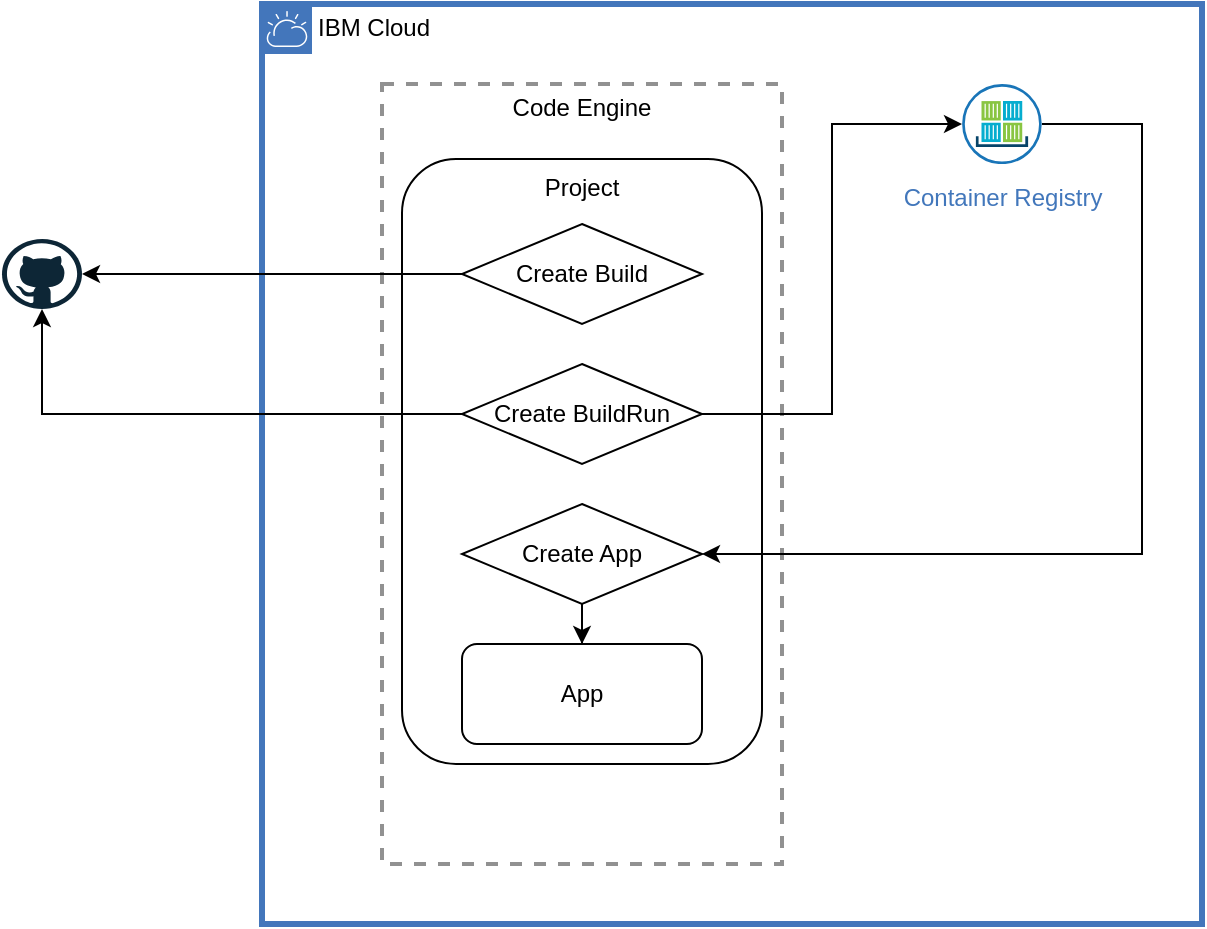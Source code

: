 <mxfile>
    <diagram id="woA2LWqYk4HZKoxeEtib" name="CodeEngine">
        <mxGraphModel dx="698" dy="540" grid="1" gridSize="10" guides="1" tooltips="1" connect="1" arrows="1" fold="1" page="1" pageScale="1" pageWidth="827" pageHeight="1169" background="#ffffff" math="0" shadow="0">
            <root>
                <mxCell id="0"/>
                <mxCell id="1" parent="0"/>
                <mxCell id="2" value="" style="dashed=0;outlineConnect=0;html=1;align=center;labelPosition=center;verticalLabelPosition=bottom;verticalAlign=top;shape=mxgraph.weblogos.github" vertex="1" parent="1">
                    <mxGeometry x="90" y="187.5" width="40" height="35" as="geometry"/>
                </mxCell>
                <mxCell id="3" value="IBM Cloud" style="shape=mxgraph.ibm.box;prType=cloud;fontStyle=0;verticalAlign=top;align=left;spacingLeft=32;spacingTop=4;fillColor=none;rounded=0;whiteSpace=wrap;html=1;strokeColor=#4376BB;strokeWidth=3;dashed=0;container=1;spacing=-4;collapsible=0;expand=0;recursiveResize=0;" vertex="1" parent="1">
                    <mxGeometry x="220" y="70" width="470" height="460" as="geometry"/>
                </mxCell>
                <mxCell id="4" value="Code Engine" style="fontStyle=0;verticalAlign=top;align=center;spacingTop=-2;fillColor=none;rounded=0;whiteSpace=wrap;html=1;strokeColor=#919191;strokeWidth=2;dashed=1;container=1;collapsible=0;expand=0;recursiveResize=0;" vertex="1" parent="3">
                    <mxGeometry x="60" y="40" width="200" height="390" as="geometry"/>
                </mxCell>
                <mxCell id="5" value="Project" style="rounded=1;whiteSpace=wrap;html=1;verticalAlign=top;" vertex="1" parent="4">
                    <mxGeometry x="10" y="37.5" width="180" height="302.5" as="geometry"/>
                </mxCell>
                <mxCell id="9" value="Create BuildRun" style="rhombus;whiteSpace=wrap;html=1;verticalAlign=middle;" vertex="1" parent="4">
                    <mxGeometry x="40" y="140" width="120" height="50" as="geometry"/>
                </mxCell>
                <mxCell id="15" style="edgeStyle=orthogonalEdgeStyle;rounded=0;orthogonalLoop=1;jettySize=auto;html=1;" edge="1" parent="4" source="12" target="14">
                    <mxGeometry relative="1" as="geometry"/>
                </mxCell>
                <mxCell id="12" value="Create App" style="rhombus;whiteSpace=wrap;html=1;verticalAlign=middle;" vertex="1" parent="4">
                    <mxGeometry x="40" y="210" width="120" height="50" as="geometry"/>
                </mxCell>
                <mxCell id="14" value="App" style="rounded=1;whiteSpace=wrap;html=1;verticalAlign=middle;" vertex="1" parent="4">
                    <mxGeometry x="40" y="280" width="120" height="50" as="geometry"/>
                </mxCell>
                <mxCell id="13" style="edgeStyle=orthogonalEdgeStyle;rounded=0;orthogonalLoop=1;jettySize=auto;html=1;entryX=1;entryY=0.5;entryDx=0;entryDy=0;" edge="1" parent="3" source="6" target="12">
                    <mxGeometry relative="1" as="geometry">
                        <Array as="points">
                            <mxPoint x="440" y="60"/>
                            <mxPoint x="440" y="275"/>
                        </Array>
                    </mxGeometry>
                </mxCell>
                <mxCell id="6" value="Container Registry" style="aspect=fixed;perimeter=ellipsePerimeter;html=1;align=center;shadow=0;dashed=0;fontColor=#4277BB;labelBackgroundColor=#ffffff;fontSize=12;spacingTop=3;image;image=img/lib/ibm/miscellaneous/ibm_containers.svg;" vertex="1" parent="3">
                    <mxGeometry x="350" y="40" width="40" height="40" as="geometry"/>
                </mxCell>
                <mxCell id="10" style="edgeStyle=orthogonalEdgeStyle;rounded=0;orthogonalLoop=1;jettySize=auto;html=1;entryX=0;entryY=0.5;entryDx=0;entryDy=0;" edge="1" parent="3" source="9" target="6">
                    <mxGeometry relative="1" as="geometry"/>
                </mxCell>
                <mxCell id="8" style="edgeStyle=orthogonalEdgeStyle;rounded=0;orthogonalLoop=1;jettySize=auto;html=1;" edge="1" parent="1" source="7" target="2">
                    <mxGeometry relative="1" as="geometry"/>
                </mxCell>
                <mxCell id="7" value="Create Build" style="rhombus;whiteSpace=wrap;html=1;verticalAlign=middle;" vertex="1" parent="1">
                    <mxGeometry x="320" y="180" width="120" height="50" as="geometry"/>
                </mxCell>
                <mxCell id="11" style="edgeStyle=orthogonalEdgeStyle;rounded=0;orthogonalLoop=1;jettySize=auto;html=1;" edge="1" parent="1" source="9" target="2">
                    <mxGeometry relative="1" as="geometry"/>
                </mxCell>
            </root>
        </mxGraphModel>
    </diagram>
</mxfile>